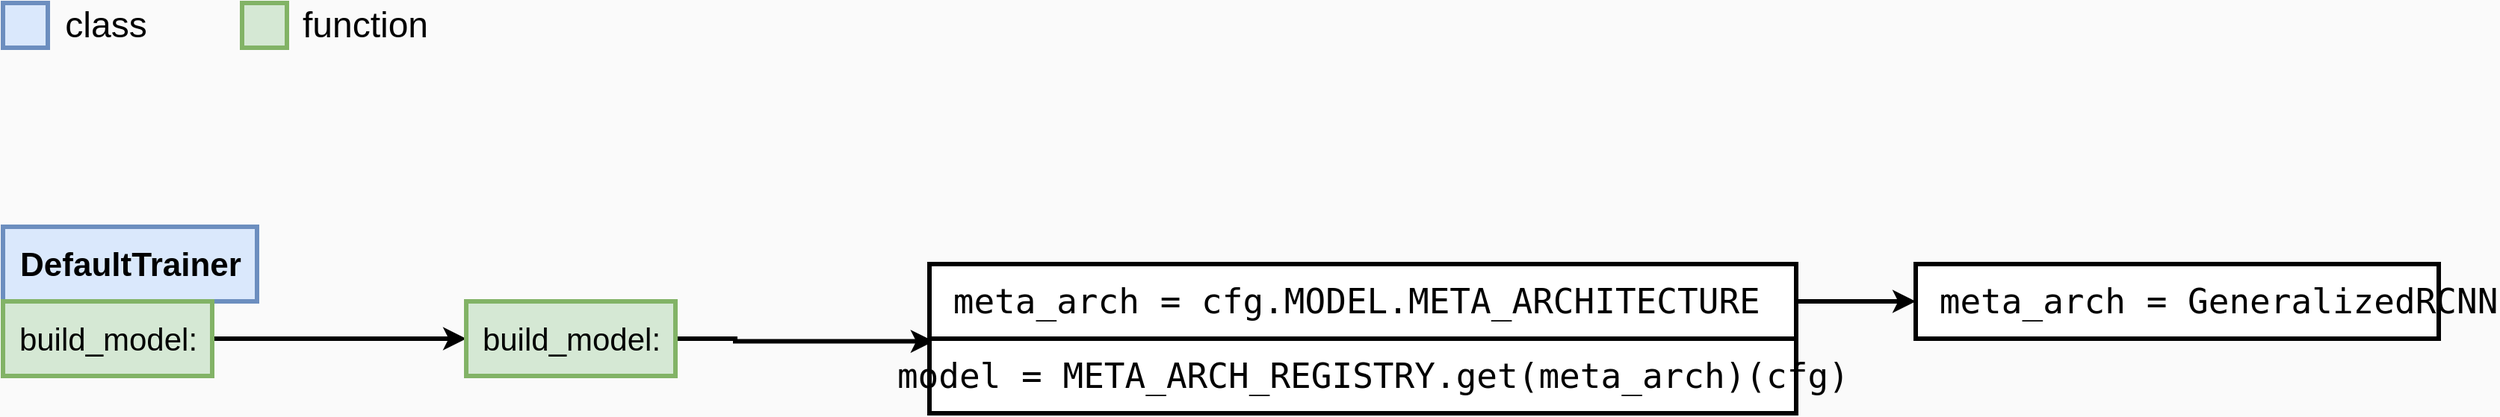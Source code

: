 <mxfile version="12.2.4"><diagram id="PGkxidQloyi8CA_zBj1F"><mxGraphModel dx="2633" dy="1758" grid="1" gridSize="10" guides="1" tooltips="1" connect="1" arrows="1" fold="1" page="1" pageScale="1" pageWidth="827" pageHeight="1169" background="#FAFAFA" math="0" shadow="0"><root><mxCell id="0"/><mxCell id="1" parent="0"/><mxCell id="12" value="&lt;b style=&quot;font-size: 22px ; white-space: normal&quot;&gt;DefaultTrainer&lt;/b&gt;" style="html=1;strokeWidth=3;fillColor=#dae8fc;fontSize=24;strokeColor=#6c8ebf;" vertex="1" parent="1"><mxGeometry x="-1340" y="-980" width="170" height="50" as="geometry"/></mxCell><mxCell id="15" value="" style="edgeStyle=orthogonalEdgeStyle;rounded=0;orthogonalLoop=1;jettySize=auto;html=1;fontSize=24;strokeWidth=3;" edge="1" parent="1" source="13" target="14"><mxGeometry relative="1" as="geometry"/></mxCell><mxCell id="13" value="&lt;font style=&quot;font-size: 21px&quot;&gt;build_model:&lt;br&gt;&lt;/font&gt;" style="html=1;strokeWidth=3;fillColor=#d5e8d4;fontSize=24;strokeColor=#82b366;" vertex="1" parent="1"><mxGeometry x="-1340" y="-930" width="140" height="50" as="geometry"/></mxCell><mxCell id="33" value="" style="edgeStyle=orthogonalEdgeStyle;rounded=0;orthogonalLoop=1;jettySize=auto;html=1;fontSize=24;entryX=0.005;entryY=0.036;entryDx=0;entryDy=0;entryPerimeter=0;strokeWidth=3;" edge="1" parent="1" source="14" target="31"><mxGeometry relative="1" as="geometry"><Array as="points"><mxPoint x="-850" y="-905"/><mxPoint x="-850" y="-903"/></Array></mxGeometry></mxCell><mxCell id="14" value="&lt;font style=&quot;font-size: 21px&quot;&gt;build_model:&lt;br&gt;&lt;/font&gt;" style="html=1;strokeWidth=3;fillColor=#d5e8d4;fontSize=24;strokeColor=#82b366;" vertex="1" parent="1"><mxGeometry x="-1030" y="-930" width="140" height="50" as="geometry"/></mxCell><mxCell id="36" value="" style="edgeStyle=orthogonalEdgeStyle;rounded=0;orthogonalLoop=1;jettySize=auto;html=1;strokeWidth=3;fontSize=24;" edge="1" parent="1" source="28" target="35"><mxGeometry relative="1" as="geometry"/></mxCell><mxCell id="28" value="&lt;pre style=&quot;line-height: 31px ; font-size: 23px&quot;&gt;&lt;font style=&quot;font-size: 23px&quot;&gt; meta_arch&amp;nbsp;=&amp;nbsp;cfg.MODEL.META_ARCHITECTURE&lt;/font&gt;&lt;/pre&gt;" style="html=1;strokeWidth=3;fontSize=24;align=left;" vertex="1" parent="1"><mxGeometry x="-720" y="-955" width="580" height="50" as="geometry"/></mxCell><mxCell id="35" value="&lt;pre style=&quot;line-height: 31px ; font-size: 23px&quot;&gt;&lt;font style=&quot;font-size: 23px&quot;&gt; meta_arch =&amp;nbsp;&lt;/font&gt;GeneralizedRCNN&lt;/pre&gt;" style="html=1;strokeWidth=3;fontSize=24;align=left;" vertex="1" parent="1"><mxGeometry x="-60" y="-955" width="350" height="50" as="geometry"/></mxCell><mxCell id="16" value="" style="rounded=0;whiteSpace=wrap;html=1;strokeWidth=3;fillColor=#d5e8d4;fontSize=24;strokeColor=#82b366;" vertex="1" parent="1"><mxGeometry x="-1180" y="-1130" width="30" height="30" as="geometry"/></mxCell><mxCell id="17" value="function" style="text;html=1;strokeColor=none;fillColor=none;align=center;verticalAlign=middle;whiteSpace=wrap;rounded=0;fontSize=24;" vertex="1" parent="1"><mxGeometry x="-1145" y="-1125" width="95" height="20" as="geometry"/></mxCell><mxCell id="18" value="" style="html=1;strokeWidth=3;fillColor=#dae8fc;fontSize=24;strokeColor=#6c8ebf;" vertex="1" parent="1"><mxGeometry x="-1340" y="-1130" width="30" height="30" as="geometry"/></mxCell><mxCell id="19" value="class" style="text;html=1;strokeColor=none;fillColor=none;align=center;verticalAlign=middle;whiteSpace=wrap;rounded=0;fontSize=24;" vertex="1" parent="1"><mxGeometry x="-1301" y="-1125" width="60" height="20" as="geometry"/></mxCell><mxCell id="31" value="&lt;span style=&quot;font-family: monospace ; font-size: 23px ; text-align: left ; white-space: pre&quot;&gt; model&amp;nbsp;=&amp;nbsp;META_ARCH_REGISTRY.get(meta_arch)(cfg)&lt;/span&gt;" style="rounded=0;whiteSpace=wrap;html=1;strokeWidth=3;fillColor=#ffffff;gradientColor=none;fontSize=24;" vertex="1" parent="1"><mxGeometry x="-720" y="-905" width="580" height="50" as="geometry"/></mxCell></root></mxGraphModel></diagram></mxfile>